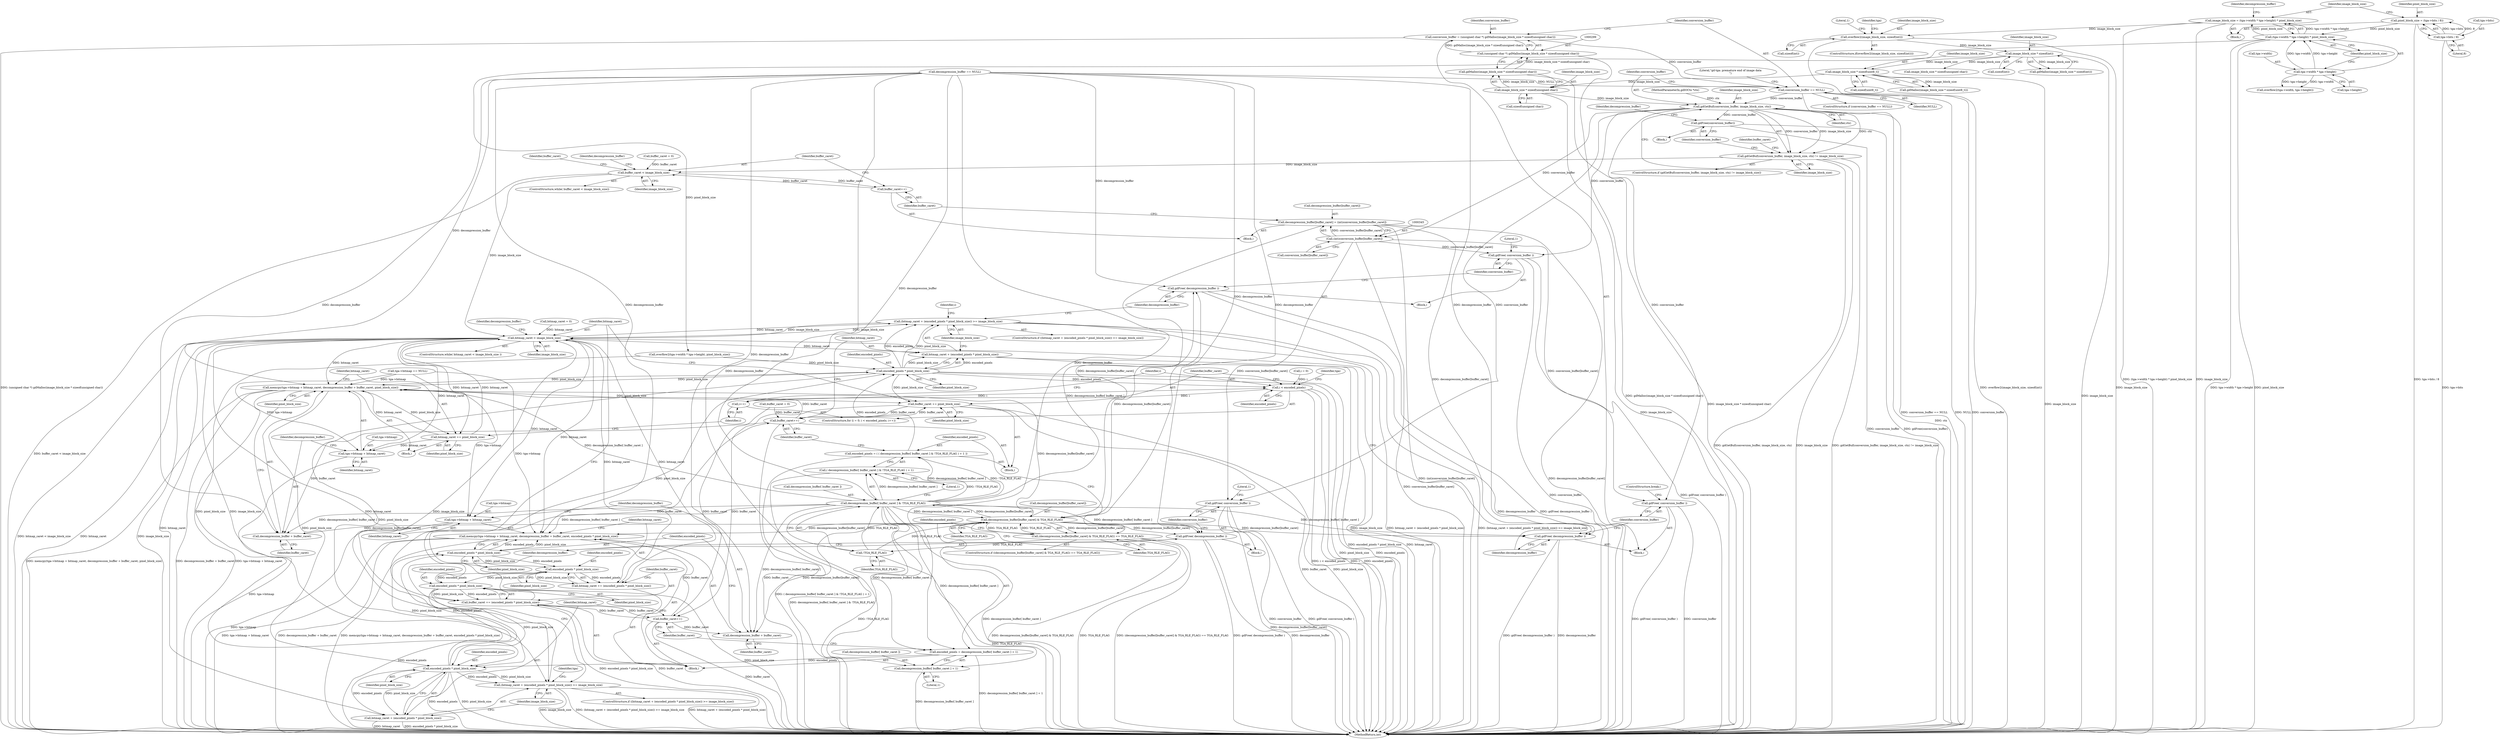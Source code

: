 digraph "0_libgd_01c61f8ab110a77ae64b5ca67c244c728c506f03@integer" {
"1000296" [label="(Call,conversion_buffer = (unsigned char *) gdMalloc(image_block_size * sizeof(unsigned char)))"];
"1000298" [label="(Call,(unsigned char *) gdMalloc(image_block_size * sizeof(unsigned char)))"];
"1000300" [label="(Call,gdMalloc(image_block_size * sizeof(unsigned char)))"];
"1000301" [label="(Call,image_block_size * sizeof(unsigned char))"];
"1000284" [label="(Call,image_block_size * sizeof(uint8_t))"];
"1000206" [label="(Call,image_block_size * sizeof(int))"];
"1000176" [label="(Call,overflow2(image_block_size, sizeof(int)))"];
"1000117" [label="(Call,image_block_size = (tga->width * tga->height) * pixel_block_size)"];
"1000119" [label="(Call,(tga->width * tga->height) * pixel_block_size)"];
"1000120" [label="(Call,tga->width * tga->height)"];
"1000109" [label="(Call,pixel_block_size = (tga->bits / 8))"];
"1000111" [label="(Call,tga->bits / 8)"];
"1000306" [label="(Call,conversion_buffer == NULL)"];
"1000319" [label="(Call,gdGetBuf(conversion_buffer, image_block_size, ctx))"];
"1000318" [label="(Call,gdGetBuf(conversion_buffer, image_block_size, ctx) != image_block_size)"];
"1000336" [label="(Call,buffer_caret < image_block_size)"];
"1000349" [label="(Call,buffer_caret++)"];
"1000355" [label="(Call,bitmap_caret < image_block_size)"];
"1000381" [label="(Call,(bitmap_caret + (encoded_pixels * pixel_block_size)) >= image_block_size)"];
"1000382" [label="(Call,bitmap_caret + (encoded_pixels * pixel_block_size))"];
"1000406" [label="(Call,memcpy(tga->bitmap + bitmap_caret, decompression_buffer + buffer_caret, pixel_block_size))"];
"1000384" [label="(Call,encoded_pixels * pixel_block_size)"];
"1000400" [label="(Call,i < encoded_pixels)"];
"1000403" [label="(Call,i++)"];
"1000419" [label="(Call,buffer_caret += pixel_block_size)"];
"1000378" [label="(Call,buffer_caret++)"];
"1000412" [label="(Call,decompression_buffer + buffer_caret)"];
"1000431" [label="(Call,buffer_caret++)"];
"1000449" [label="(Call,memcpy(tga->bitmap + bitmap_caret, decompression_buffer + buffer_caret, encoded_pixels * pixel_block_size))"];
"1000455" [label="(Call,decompression_buffer + buffer_caret)"];
"1000466" [label="(Call,buffer_caret += (encoded_pixels * pixel_block_size))"];
"1000437" [label="(Call,encoded_pixels * pixel_block_size)"];
"1000434" [label="(Call,(bitmap_caret + (encoded_pixels * pixel_block_size)) >= image_block_size)"];
"1000435" [label="(Call,bitmap_caret + (encoded_pixels * pixel_block_size))"];
"1000458" [label="(Call,encoded_pixels * pixel_block_size)"];
"1000463" [label="(Call,encoded_pixels * pixel_block_size)"];
"1000461" [label="(Call,bitmap_caret += (encoded_pixels * pixel_block_size))"];
"1000468" [label="(Call,encoded_pixels * pixel_block_size)"];
"1000416" [label="(Call,bitmap_caret += pixel_block_size)"];
"1000407" [label="(Call,tga->bitmap + bitmap_caret)"];
"1000450" [label="(Call,tga->bitmap + bitmap_caret)"];
"1000325" [label="(Call,gdFree(conversion_buffer))"];
"1000344" [label="(Call,(int)conversion_buffer[buffer_caret])"];
"1000340" [label="(Call,decompression_buffer[buffer_caret] = (int)conversion_buffer[buffer_caret])"];
"1000361" [label="(Call,decompression_buffer[buffer_caret] & TGA_RLE_FLAG)"];
"1000360" [label="(Call,(decompression_buffer[buffer_caret] & TGA_RLE_FLAG) == TGA_RLE_FLAG)"];
"1000375" [label="(Call,!TGA_RLE_FLAG)"];
"1000371" [label="(Call,decompression_buffer[ buffer_caret ] & !TGA_RLE_FLAG)"];
"1000368" [label="(Call,encoded_pixels = ( ( decompression_buffer[ buffer_caret ] & !TGA_RLE_FLAG ) + 1 ))"];
"1000370" [label="(Call,( decompression_buffer[ buffer_caret ] & !TGA_RLE_FLAG ) + 1)"];
"1000389" [label="(Call,gdFree( decompression_buffer ))"];
"1000424" [label="(Call,encoded_pixels = decompression_buffer[ buffer_caret ] + 1)"];
"1000426" [label="(Call,decompression_buffer[ buffer_caret ] + 1)"];
"1000442" [label="(Call,gdFree( decompression_buffer ))"];
"1000471" [label="(Call,gdFree( decompression_buffer ))"];
"1000391" [label="(Call,gdFree( conversion_buffer ))"];
"1000444" [label="(Call,gdFree( conversion_buffer ))"];
"1000473" [label="(Call,gdFree( conversion_buffer ))"];
"1000326" [label="(Identifier,conversion_buffer)"];
"1000385" [label="(Identifier,encoded_pixels)"];
"1000467" [label="(Identifier,buffer_caret)"];
"1000445" [label="(Identifier,conversion_buffer)"];
"1000349" [label="(Call,buffer_caret++)"];
"1000464" [label="(Identifier,encoded_pixels)"];
"1000462" [label="(Identifier,bitmap_caret)"];
"1000311" [label="(Literal,\"gd-tga: premature end of image data\n\")"];
"1000362" [label="(Call,decompression_buffer[buffer_caret])"];
"1000386" [label="(Identifier,pixel_block_size)"];
"1000381" [label="(Call,(bitmap_caret + (encoded_pixels * pixel_block_size)) >= image_block_size)"];
"1000301" [label="(Call,image_block_size * sizeof(unsigned char))"];
"1000380" [label="(ControlStructure,if ((bitmap_caret + (encoded_pixels * pixel_block_size)) >= image_block_size))"];
"1000117" [label="(Call,image_block_size = (tga->width * tga->height) * pixel_block_size)"];
"1000141" [label="(Call,bitmap_caret = 0)"];
"1000468" [label="(Call,encoded_pixels * pixel_block_size)"];
"1000118" [label="(Identifier,image_block_size)"];
"1000390" [label="(Identifier,decompression_buffer)"];
"1000346" [label="(Call,conversion_buffer[buffer_caret])"];
"1000404" [label="(Identifier,i)"];
"1000211" [label="(Call,tga->bitmap == NULL)"];
"1000124" [label="(Call,tga->height)"];
"1000460" [label="(Identifier,pixel_block_size)"];
"1000178" [label="(Call,sizeof(int))"];
"1000402" [label="(Identifier,encoded_pixels)"];
"1000441" [label="(Block,)"];
"1000461" [label="(Call,bitmap_caret += (encoded_pixels * pixel_block_size))"];
"1000344" [label="(Call,(int)conversion_buffer[buffer_caret])"];
"1000162" [label="(Call,overflow2(tga->width * tga->height, pixel_block_size))"];
"1000470" [label="(Identifier,pixel_block_size)"];
"1000454" [label="(Identifier,bitmap_caret)"];
"1000426" [label="(Call,decompression_buffer[ buffer_caret ] + 1)"];
"1000115" [label="(Literal,8)"];
"1000306" [label="(Call,conversion_buffer == NULL)"];
"1000176" [label="(Call,overflow2(image_block_size, sizeof(int)))"];
"1000463" [label="(Call,encoded_pixels * pixel_block_size)"];
"1000356" [label="(Identifier,bitmap_caret)"];
"1000431" [label="(Call,buffer_caret++)"];
"1000395" [label="(Literal,1)"];
"1000328" [label="(Identifier,decompression_buffer)"];
"1000379" [label="(Identifier,buffer_caret)"];
"1000352" [label="(Identifier,buffer_caret)"];
"1000456" [label="(Identifier,decompression_buffer)"];
"1000325" [label="(Call,gdFree(conversion_buffer))"];
"1000321" [label="(Identifier,image_block_size)"];
"1000319" [label="(Call,gdGetBuf(conversion_buffer, image_block_size, ctx))"];
"1000401" [label="(Identifier,i)"];
"1000473" [label="(Call,gdFree( conversion_buffer ))"];
"1000335" [label="(ControlStructure,while( buffer_caret < image_block_size))"];
"1000177" [label="(Identifier,image_block_size)"];
"1000367" [label="(Block,)"];
"1000297" [label="(Identifier,conversion_buffer)"];
"1000398" [label="(Identifier,i)"];
"1000371" [label="(Call,decompression_buffer[ buffer_caret ] & !TGA_RLE_FLAG)"];
"1000206" [label="(Call,image_block_size * sizeof(int))"];
"1000205" [label="(Call,gdMalloc(image_block_size * sizeof(int)))"];
"1000458" [label="(Call,encoded_pixels * pixel_block_size)"];
"1000109" [label="(Call,pixel_block_size = (tga->bits / 8))"];
"1000414" [label="(Identifier,buffer_caret)"];
"1000323" [label="(Identifier,image_block_size)"];
"1000443" [label="(Identifier,decompression_buffer)"];
"1000340" [label="(Call,decompression_buffer[buffer_caret] = (int)conversion_buffer[buffer_caret])"];
"1000120" [label="(Call,tga->width * tga->height)"];
"1000432" [label="(Identifier,buffer_caret)"];
"1000406" [label="(Call,memcpy(tga->bitmap + bitmap_caret, decompression_buffer + buffer_caret, pixel_block_size))"];
"1000119" [label="(Call,(tga->width * tga->height) * pixel_block_size)"];
"1000457" [label="(Identifier,buffer_caret)"];
"1000308" [label="(Identifier,NULL)"];
"1000452" [label="(Identifier,tga)"];
"1000375" [label="(Call,!TGA_RLE_FLAG)"];
"1000341" [label="(Call,decompression_buffer[buffer_caret])"];
"1000433" [label="(ControlStructure,if ((bitmap_caret + (encoded_pixels * pixel_block_size)) >= image_block_size))"];
"1000423" [label="(Block,)"];
"1000451" [label="(Call,tga->bitmap)"];
"1000407" [label="(Call,tga->bitmap + bitmap_caret)"];
"1000400" [label="(Call,i < encoded_pixels)"];
"1000383" [label="(Identifier,bitmap_caret)"];
"1000365" [label="(Identifier,TGA_RLE_FLAG)"];
"1000438" [label="(Identifier,encoded_pixels)"];
"1000361" [label="(Call,decompression_buffer[buffer_caret] & TGA_RLE_FLAG)"];
"1000405" [label="(Block,)"];
"1000378" [label="(Call,buffer_caret++)"];
"1000351" [label="(Call,buffer_caret = 0)"];
"1000425" [label="(Identifier,encoded_pixels)"];
"1000318" [label="(Call,gdGetBuf(conversion_buffer, image_block_size, ctx) != image_block_size)"];
"1000296" [label="(Call,conversion_buffer = (unsigned char *) gdMalloc(image_block_size * sizeof(unsigned char)))"];
"1000285" [label="(Identifier,image_block_size)"];
"1000444" [label="(Call,gdFree( conversion_buffer ))"];
"1000436" [label="(Identifier,bitmap_caret)"];
"1000387" [label="(Identifier,image_block_size)"];
"1000175" [label="(ControlStructure,if(overflow2(image_block_size, sizeof(int))))"];
"1000370" [label="(Call,( decompression_buffer[ buffer_caret ] & !TGA_RLE_FLAG ) + 1)"];
"1000437" [label="(Call,encoded_pixels * pixel_block_size)"];
"1000427" [label="(Call,decompression_buffer[ buffer_caret ])"];
"1000475" [label="(ControlStructure,break;)"];
"1000130" [label="(Identifier,decompression_buffer)"];
"1000360" [label="(Call,(decompression_buffer[buffer_caret] & TGA_RLE_FLAG) == TGA_RLE_FLAG)"];
"1000372" [label="(Call,decompression_buffer[ buffer_caret ])"];
"1000448" [label="(Literal,1)"];
"1000303" [label="(Call,sizeof(unsigned char))"];
"1000111" [label="(Call,tga->bits / 8)"];
"1000110" [label="(Identifier,pixel_block_size)"];
"1000305" [label="(ControlStructure,if (conversion_buffer == NULL))"];
"1000359" [label="(ControlStructure,if ((decompression_buffer[buffer_caret] & TGA_RLE_FLAG) == TGA_RLE_FLAG))"];
"1000474" [label="(Identifier,conversion_buffer)"];
"1000337" [label="(Identifier,buffer_caret)"];
"1000465" [label="(Identifier,pixel_block_size)"];
"1000449" [label="(Call,memcpy(tga->bitmap + bitmap_caret, decompression_buffer + buffer_caret, encoded_pixels * pixel_block_size))"];
"1000289" [label="(Call,decompression_buffer == NULL)"];
"1000354" [label="(ControlStructure,while( bitmap_caret < image_block_size ))"];
"1000230" [label="(Call,image_block_size * sizeof(unsigned char))"];
"1000183" [label="(Literal,1)"];
"1000320" [label="(Identifier,conversion_buffer)"];
"1000300" [label="(Call,gdMalloc(image_block_size * sizeof(unsigned char)))"];
"1000409" [label="(Identifier,tga)"];
"1000376" [label="(Identifier,TGA_RLE_FLAG)"];
"1000107" [label="(Block,)"];
"1000127" [label="(Identifier,pixel_block_size)"];
"1000421" [label="(Identifier,pixel_block_size)"];
"1000338" [label="(Identifier,image_block_size)"];
"1000283" [label="(Call,gdMalloc(image_block_size * sizeof(uint8_t)))"];
"1000368" [label="(Call,encoded_pixels = ( ( decompression_buffer[ buffer_caret ] & !TGA_RLE_FLAG ) + 1 ))"];
"1000408" [label="(Call,tga->bitmap)"];
"1000420" [label="(Identifier,buffer_caret)"];
"1000417" [label="(Identifier,bitmap_caret)"];
"1000317" [label="(ControlStructure,if (gdGetBuf(conversion_buffer, image_block_size, ctx) != image_block_size))"];
"1000150" [label="(Call,overflow2(tga->width, tga->height))"];
"1000105" [label="(MethodParameterIn,gdIOCtx *ctx)"];
"1000336" [label="(Call,buffer_caret < image_block_size)"];
"1000208" [label="(Call,sizeof(int))"];
"1000403" [label="(Call,i++)"];
"1000389" [label="(Call,gdFree( decompression_buffer ))"];
"1000121" [label="(Call,tga->width)"];
"1000384" [label="(Call,encoded_pixels * pixel_block_size)"];
"1000342" [label="(Identifier,decompression_buffer)"];
"1000324" [label="(Block,)"];
"1000392" [label="(Identifier,conversion_buffer)"];
"1000369" [label="(Identifier,encoded_pixels)"];
"1000439" [label="(Identifier,pixel_block_size)"];
"1000388" [label="(Block,)"];
"1000188" [label="(Identifier,tga)"];
"1000307" [label="(Identifier,conversion_buffer)"];
"1000382" [label="(Call,bitmap_caret + (encoded_pixels * pixel_block_size))"];
"1000413" [label="(Identifier,decompression_buffer)"];
"1000355" [label="(Call,bitmap_caret < image_block_size)"];
"1000411" [label="(Identifier,bitmap_caret)"];
"1000424" [label="(Call,encoded_pixels = decompression_buffer[ buffer_caret ] + 1)"];
"1000223" [label="(Block,)"];
"1000478" [label="(MethodReturn,int)"];
"1000416" [label="(Call,bitmap_caret += pixel_block_size)"];
"1000332" [label="(Call,buffer_caret = 0)"];
"1000284" [label="(Call,image_block_size * sizeof(uint8_t))"];
"1000286" [label="(Call,sizeof(uint8_t))"];
"1000466" [label="(Call,buffer_caret += (encoded_pixels * pixel_block_size))"];
"1000471" [label="(Call,gdFree( decompression_buffer ))"];
"1000418" [label="(Identifier,pixel_block_size)"];
"1000298" [label="(Call,(unsigned char *) gdMalloc(image_block_size * sizeof(unsigned char)))"];
"1000391" [label="(Call,gdFree( conversion_buffer ))"];
"1000419" [label="(Call,buffer_caret += pixel_block_size)"];
"1000396" [label="(ControlStructure,for (i = 0; i < encoded_pixels; i++))"];
"1000207" [label="(Identifier,image_block_size)"];
"1000472" [label="(Identifier,decompression_buffer)"];
"1000112" [label="(Call,tga->bits)"];
"1000377" [label="(Literal,1)"];
"1000322" [label="(Identifier,ctx)"];
"1000397" [label="(Call,i = 0)"];
"1000350" [label="(Identifier,buffer_caret)"];
"1000434" [label="(Call,(bitmap_caret + (encoded_pixels * pixel_block_size)) >= image_block_size)"];
"1000450" [label="(Call,tga->bitmap + bitmap_caret)"];
"1000430" [label="(Literal,1)"];
"1000412" [label="(Call,decompression_buffer + buffer_caret)"];
"1000440" [label="(Identifier,image_block_size)"];
"1000357" [label="(Identifier,image_block_size)"];
"1000333" [label="(Identifier,buffer_caret)"];
"1000455" [label="(Call,decompression_buffer + buffer_caret)"];
"1000469" [label="(Identifier,encoded_pixels)"];
"1000339" [label="(Block,)"];
"1000415" [label="(Identifier,pixel_block_size)"];
"1000459" [label="(Identifier,encoded_pixels)"];
"1000442" [label="(Call,gdFree( decompression_buffer ))"];
"1000363" [label="(Identifier,decompression_buffer)"];
"1000435" [label="(Call,bitmap_caret + (encoded_pixels * pixel_block_size))"];
"1000302" [label="(Identifier,image_block_size)"];
"1000366" [label="(Identifier,TGA_RLE_FLAG)"];
"1000296" -> "1000223"  [label="AST: "];
"1000296" -> "1000298"  [label="CFG: "];
"1000297" -> "1000296"  [label="AST: "];
"1000298" -> "1000296"  [label="AST: "];
"1000307" -> "1000296"  [label="CFG: "];
"1000296" -> "1000478"  [label="DDG: (unsigned char *) gdMalloc(image_block_size * sizeof(unsigned char))"];
"1000298" -> "1000296"  [label="DDG: gdMalloc(image_block_size * sizeof(unsigned char))"];
"1000296" -> "1000306"  [label="DDG: conversion_buffer"];
"1000298" -> "1000300"  [label="CFG: "];
"1000299" -> "1000298"  [label="AST: "];
"1000300" -> "1000298"  [label="AST: "];
"1000298" -> "1000478"  [label="DDG: gdMalloc(image_block_size * sizeof(unsigned char))"];
"1000300" -> "1000298"  [label="DDG: image_block_size * sizeof(unsigned char)"];
"1000300" -> "1000301"  [label="CFG: "];
"1000301" -> "1000300"  [label="AST: "];
"1000300" -> "1000478"  [label="DDG: image_block_size * sizeof(unsigned char)"];
"1000301" -> "1000300"  [label="DDG: image_block_size"];
"1000301" -> "1000303"  [label="CFG: "];
"1000302" -> "1000301"  [label="AST: "];
"1000303" -> "1000301"  [label="AST: "];
"1000301" -> "1000478"  [label="DDG: image_block_size"];
"1000284" -> "1000301"  [label="DDG: image_block_size"];
"1000301" -> "1000319"  [label="DDG: image_block_size"];
"1000284" -> "1000283"  [label="AST: "];
"1000284" -> "1000286"  [label="CFG: "];
"1000285" -> "1000284"  [label="AST: "];
"1000286" -> "1000284"  [label="AST: "];
"1000283" -> "1000284"  [label="CFG: "];
"1000284" -> "1000478"  [label="DDG: image_block_size"];
"1000284" -> "1000283"  [label="DDG: image_block_size"];
"1000206" -> "1000284"  [label="DDG: image_block_size"];
"1000206" -> "1000205"  [label="AST: "];
"1000206" -> "1000208"  [label="CFG: "];
"1000207" -> "1000206"  [label="AST: "];
"1000208" -> "1000206"  [label="AST: "];
"1000205" -> "1000206"  [label="CFG: "];
"1000206" -> "1000478"  [label="DDG: image_block_size"];
"1000206" -> "1000205"  [label="DDG: image_block_size"];
"1000176" -> "1000206"  [label="DDG: image_block_size"];
"1000206" -> "1000230"  [label="DDG: image_block_size"];
"1000176" -> "1000175"  [label="AST: "];
"1000176" -> "1000178"  [label="CFG: "];
"1000177" -> "1000176"  [label="AST: "];
"1000178" -> "1000176"  [label="AST: "];
"1000183" -> "1000176"  [label="CFG: "];
"1000188" -> "1000176"  [label="CFG: "];
"1000176" -> "1000478"  [label="DDG: overflow2(image_block_size, sizeof(int))"];
"1000176" -> "1000478"  [label="DDG: image_block_size"];
"1000117" -> "1000176"  [label="DDG: image_block_size"];
"1000117" -> "1000107"  [label="AST: "];
"1000117" -> "1000119"  [label="CFG: "];
"1000118" -> "1000117"  [label="AST: "];
"1000119" -> "1000117"  [label="AST: "];
"1000130" -> "1000117"  [label="CFG: "];
"1000117" -> "1000478"  [label="DDG: image_block_size"];
"1000117" -> "1000478"  [label="DDG: (tga->width * tga->height) * pixel_block_size"];
"1000119" -> "1000117"  [label="DDG: tga->width * tga->height"];
"1000119" -> "1000117"  [label="DDG: pixel_block_size"];
"1000119" -> "1000127"  [label="CFG: "];
"1000120" -> "1000119"  [label="AST: "];
"1000127" -> "1000119"  [label="AST: "];
"1000119" -> "1000478"  [label="DDG: pixel_block_size"];
"1000119" -> "1000478"  [label="DDG: tga->width * tga->height"];
"1000120" -> "1000119"  [label="DDG: tga->width"];
"1000120" -> "1000119"  [label="DDG: tga->height"];
"1000109" -> "1000119"  [label="DDG: pixel_block_size"];
"1000119" -> "1000162"  [label="DDG: pixel_block_size"];
"1000120" -> "1000124"  [label="CFG: "];
"1000121" -> "1000120"  [label="AST: "];
"1000124" -> "1000120"  [label="AST: "];
"1000127" -> "1000120"  [label="CFG: "];
"1000120" -> "1000150"  [label="DDG: tga->width"];
"1000120" -> "1000150"  [label="DDG: tga->height"];
"1000109" -> "1000107"  [label="AST: "];
"1000109" -> "1000111"  [label="CFG: "];
"1000110" -> "1000109"  [label="AST: "];
"1000111" -> "1000109"  [label="AST: "];
"1000118" -> "1000109"  [label="CFG: "];
"1000109" -> "1000478"  [label="DDG: tga->bits / 8"];
"1000111" -> "1000109"  [label="DDG: tga->bits"];
"1000111" -> "1000109"  [label="DDG: 8"];
"1000111" -> "1000115"  [label="CFG: "];
"1000112" -> "1000111"  [label="AST: "];
"1000115" -> "1000111"  [label="AST: "];
"1000111" -> "1000478"  [label="DDG: tga->bits"];
"1000306" -> "1000305"  [label="AST: "];
"1000306" -> "1000308"  [label="CFG: "];
"1000307" -> "1000306"  [label="AST: "];
"1000308" -> "1000306"  [label="AST: "];
"1000311" -> "1000306"  [label="CFG: "];
"1000320" -> "1000306"  [label="CFG: "];
"1000306" -> "1000478"  [label="DDG: conversion_buffer"];
"1000306" -> "1000478"  [label="DDG: conversion_buffer == NULL"];
"1000306" -> "1000478"  [label="DDG: NULL"];
"1000289" -> "1000306"  [label="DDG: NULL"];
"1000306" -> "1000319"  [label="DDG: conversion_buffer"];
"1000319" -> "1000318"  [label="AST: "];
"1000319" -> "1000322"  [label="CFG: "];
"1000320" -> "1000319"  [label="AST: "];
"1000321" -> "1000319"  [label="AST: "];
"1000322" -> "1000319"  [label="AST: "];
"1000323" -> "1000319"  [label="CFG: "];
"1000319" -> "1000478"  [label="DDG: ctx"];
"1000319" -> "1000318"  [label="DDG: conversion_buffer"];
"1000319" -> "1000318"  [label="DDG: image_block_size"];
"1000319" -> "1000318"  [label="DDG: ctx"];
"1000105" -> "1000319"  [label="DDG: ctx"];
"1000319" -> "1000325"  [label="DDG: conversion_buffer"];
"1000319" -> "1000344"  [label="DDG: conversion_buffer"];
"1000319" -> "1000391"  [label="DDG: conversion_buffer"];
"1000319" -> "1000444"  [label="DDG: conversion_buffer"];
"1000319" -> "1000473"  [label="DDG: conversion_buffer"];
"1000318" -> "1000317"  [label="AST: "];
"1000318" -> "1000323"  [label="CFG: "];
"1000323" -> "1000318"  [label="AST: "];
"1000326" -> "1000318"  [label="CFG: "];
"1000333" -> "1000318"  [label="CFG: "];
"1000318" -> "1000478"  [label="DDG: gdGetBuf(conversion_buffer, image_block_size, ctx) != image_block_size"];
"1000318" -> "1000478"  [label="DDG: gdGetBuf(conversion_buffer, image_block_size, ctx)"];
"1000318" -> "1000478"  [label="DDG: image_block_size"];
"1000318" -> "1000336"  [label="DDG: image_block_size"];
"1000336" -> "1000335"  [label="AST: "];
"1000336" -> "1000338"  [label="CFG: "];
"1000337" -> "1000336"  [label="AST: "];
"1000338" -> "1000336"  [label="AST: "];
"1000342" -> "1000336"  [label="CFG: "];
"1000352" -> "1000336"  [label="CFG: "];
"1000336" -> "1000478"  [label="DDG: buffer_caret < image_block_size"];
"1000332" -> "1000336"  [label="DDG: buffer_caret"];
"1000349" -> "1000336"  [label="DDG: buffer_caret"];
"1000336" -> "1000349"  [label="DDG: buffer_caret"];
"1000336" -> "1000355"  [label="DDG: image_block_size"];
"1000349" -> "1000339"  [label="AST: "];
"1000349" -> "1000350"  [label="CFG: "];
"1000350" -> "1000349"  [label="AST: "];
"1000337" -> "1000349"  [label="CFG: "];
"1000355" -> "1000354"  [label="AST: "];
"1000355" -> "1000357"  [label="CFG: "];
"1000356" -> "1000355"  [label="AST: "];
"1000357" -> "1000355"  [label="AST: "];
"1000363" -> "1000355"  [label="CFG: "];
"1000472" -> "1000355"  [label="CFG: "];
"1000355" -> "1000478"  [label="DDG: bitmap_caret"];
"1000355" -> "1000478"  [label="DDG: image_block_size"];
"1000355" -> "1000478"  [label="DDG: bitmap_caret < image_block_size"];
"1000141" -> "1000355"  [label="DDG: bitmap_caret"];
"1000416" -> "1000355"  [label="DDG: bitmap_caret"];
"1000461" -> "1000355"  [label="DDG: bitmap_caret"];
"1000434" -> "1000355"  [label="DDG: image_block_size"];
"1000381" -> "1000355"  [label="DDG: image_block_size"];
"1000355" -> "1000381"  [label="DDG: bitmap_caret"];
"1000355" -> "1000381"  [label="DDG: image_block_size"];
"1000355" -> "1000382"  [label="DDG: bitmap_caret"];
"1000355" -> "1000406"  [label="DDG: bitmap_caret"];
"1000355" -> "1000407"  [label="DDG: bitmap_caret"];
"1000355" -> "1000416"  [label="DDG: bitmap_caret"];
"1000355" -> "1000434"  [label="DDG: bitmap_caret"];
"1000355" -> "1000434"  [label="DDG: image_block_size"];
"1000355" -> "1000435"  [label="DDG: bitmap_caret"];
"1000355" -> "1000449"  [label="DDG: bitmap_caret"];
"1000355" -> "1000450"  [label="DDG: bitmap_caret"];
"1000355" -> "1000461"  [label="DDG: bitmap_caret"];
"1000381" -> "1000380"  [label="AST: "];
"1000381" -> "1000387"  [label="CFG: "];
"1000382" -> "1000381"  [label="AST: "];
"1000387" -> "1000381"  [label="AST: "];
"1000390" -> "1000381"  [label="CFG: "];
"1000398" -> "1000381"  [label="CFG: "];
"1000381" -> "1000478"  [label="DDG: image_block_size"];
"1000381" -> "1000478"  [label="DDG: bitmap_caret + (encoded_pixels * pixel_block_size)"];
"1000381" -> "1000478"  [label="DDG: (bitmap_caret + (encoded_pixels * pixel_block_size)) >= image_block_size"];
"1000384" -> "1000381"  [label="DDG: encoded_pixels"];
"1000384" -> "1000381"  [label="DDG: pixel_block_size"];
"1000382" -> "1000384"  [label="CFG: "];
"1000383" -> "1000382"  [label="AST: "];
"1000384" -> "1000382"  [label="AST: "];
"1000387" -> "1000382"  [label="CFG: "];
"1000382" -> "1000478"  [label="DDG: bitmap_caret"];
"1000382" -> "1000478"  [label="DDG: encoded_pixels * pixel_block_size"];
"1000384" -> "1000382"  [label="DDG: encoded_pixels"];
"1000384" -> "1000382"  [label="DDG: pixel_block_size"];
"1000406" -> "1000405"  [label="AST: "];
"1000406" -> "1000415"  [label="CFG: "];
"1000407" -> "1000406"  [label="AST: "];
"1000412" -> "1000406"  [label="AST: "];
"1000415" -> "1000406"  [label="AST: "];
"1000417" -> "1000406"  [label="CFG: "];
"1000406" -> "1000478"  [label="DDG: decompression_buffer + buffer_caret"];
"1000406" -> "1000478"  [label="DDG: tga->bitmap + bitmap_caret"];
"1000406" -> "1000478"  [label="DDG: memcpy(tga->bitmap + bitmap_caret, decompression_buffer + buffer_caret, pixel_block_size)"];
"1000406" -> "1000384"  [label="DDG: pixel_block_size"];
"1000211" -> "1000406"  [label="DDG: tga->bitmap"];
"1000416" -> "1000406"  [label="DDG: bitmap_caret"];
"1000289" -> "1000406"  [label="DDG: decompression_buffer"];
"1000361" -> "1000406"  [label="DDG: decompression_buffer[buffer_caret]"];
"1000371" -> "1000406"  [label="DDG: decompression_buffer[ buffer_caret ]"];
"1000378" -> "1000406"  [label="DDG: buffer_caret"];
"1000384" -> "1000406"  [label="DDG: pixel_block_size"];
"1000406" -> "1000416"  [label="DDG: pixel_block_size"];
"1000406" -> "1000419"  [label="DDG: pixel_block_size"];
"1000406" -> "1000437"  [label="DDG: pixel_block_size"];
"1000384" -> "1000386"  [label="CFG: "];
"1000385" -> "1000384"  [label="AST: "];
"1000386" -> "1000384"  [label="AST: "];
"1000384" -> "1000478"  [label="DDG: pixel_block_size"];
"1000384" -> "1000478"  [label="DDG: encoded_pixels"];
"1000368" -> "1000384"  [label="DDG: encoded_pixels"];
"1000162" -> "1000384"  [label="DDG: pixel_block_size"];
"1000468" -> "1000384"  [label="DDG: pixel_block_size"];
"1000384" -> "1000400"  [label="DDG: encoded_pixels"];
"1000384" -> "1000419"  [label="DDG: pixel_block_size"];
"1000384" -> "1000437"  [label="DDG: pixel_block_size"];
"1000400" -> "1000396"  [label="AST: "];
"1000400" -> "1000402"  [label="CFG: "];
"1000401" -> "1000400"  [label="AST: "];
"1000402" -> "1000400"  [label="AST: "];
"1000409" -> "1000400"  [label="CFG: "];
"1000420" -> "1000400"  [label="CFG: "];
"1000400" -> "1000478"  [label="DDG: i"];
"1000400" -> "1000478"  [label="DDG: encoded_pixels"];
"1000400" -> "1000478"  [label="DDG: i < encoded_pixels"];
"1000397" -> "1000400"  [label="DDG: i"];
"1000403" -> "1000400"  [label="DDG: i"];
"1000400" -> "1000403"  [label="DDG: i"];
"1000403" -> "1000396"  [label="AST: "];
"1000403" -> "1000404"  [label="CFG: "];
"1000404" -> "1000403"  [label="AST: "];
"1000401" -> "1000403"  [label="CFG: "];
"1000419" -> "1000367"  [label="AST: "];
"1000419" -> "1000421"  [label="CFG: "];
"1000420" -> "1000419"  [label="AST: "];
"1000421" -> "1000419"  [label="AST: "];
"1000356" -> "1000419"  [label="CFG: "];
"1000419" -> "1000478"  [label="DDG: buffer_caret"];
"1000419" -> "1000478"  [label="DDG: pixel_block_size"];
"1000419" -> "1000378"  [label="DDG: buffer_caret"];
"1000378" -> "1000419"  [label="DDG: buffer_caret"];
"1000419" -> "1000431"  [label="DDG: buffer_caret"];
"1000378" -> "1000367"  [label="AST: "];
"1000378" -> "1000379"  [label="CFG: "];
"1000379" -> "1000378"  [label="AST: "];
"1000383" -> "1000378"  [label="CFG: "];
"1000378" -> "1000478"  [label="DDG: buffer_caret"];
"1000466" -> "1000378"  [label="DDG: buffer_caret"];
"1000351" -> "1000378"  [label="DDG: buffer_caret"];
"1000378" -> "1000412"  [label="DDG: buffer_caret"];
"1000412" -> "1000414"  [label="CFG: "];
"1000413" -> "1000412"  [label="AST: "];
"1000414" -> "1000412"  [label="AST: "];
"1000415" -> "1000412"  [label="CFG: "];
"1000289" -> "1000412"  [label="DDG: decompression_buffer"];
"1000361" -> "1000412"  [label="DDG: decompression_buffer[buffer_caret]"];
"1000371" -> "1000412"  [label="DDG: decompression_buffer[ buffer_caret ]"];
"1000431" -> "1000423"  [label="AST: "];
"1000431" -> "1000432"  [label="CFG: "];
"1000432" -> "1000431"  [label="AST: "];
"1000436" -> "1000431"  [label="CFG: "];
"1000431" -> "1000478"  [label="DDG: buffer_caret"];
"1000466" -> "1000431"  [label="DDG: buffer_caret"];
"1000351" -> "1000431"  [label="DDG: buffer_caret"];
"1000431" -> "1000449"  [label="DDG: buffer_caret"];
"1000431" -> "1000455"  [label="DDG: buffer_caret"];
"1000431" -> "1000466"  [label="DDG: buffer_caret"];
"1000449" -> "1000423"  [label="AST: "];
"1000449" -> "1000458"  [label="CFG: "];
"1000450" -> "1000449"  [label="AST: "];
"1000455" -> "1000449"  [label="AST: "];
"1000458" -> "1000449"  [label="AST: "];
"1000462" -> "1000449"  [label="CFG: "];
"1000449" -> "1000478"  [label="DDG: decompression_buffer + buffer_caret"];
"1000449" -> "1000478"  [label="DDG: tga->bitmap + bitmap_caret"];
"1000449" -> "1000478"  [label="DDG: memcpy(tga->bitmap + bitmap_caret, decompression_buffer + buffer_caret, encoded_pixels * pixel_block_size)"];
"1000211" -> "1000449"  [label="DDG: tga->bitmap"];
"1000289" -> "1000449"  [label="DDG: decompression_buffer"];
"1000361" -> "1000449"  [label="DDG: decompression_buffer[buffer_caret]"];
"1000371" -> "1000449"  [label="DDG: decompression_buffer[ buffer_caret ]"];
"1000458" -> "1000449"  [label="DDG: encoded_pixels"];
"1000458" -> "1000449"  [label="DDG: pixel_block_size"];
"1000455" -> "1000457"  [label="CFG: "];
"1000456" -> "1000455"  [label="AST: "];
"1000457" -> "1000455"  [label="AST: "];
"1000459" -> "1000455"  [label="CFG: "];
"1000289" -> "1000455"  [label="DDG: decompression_buffer"];
"1000361" -> "1000455"  [label="DDG: decompression_buffer[buffer_caret]"];
"1000371" -> "1000455"  [label="DDG: decompression_buffer[ buffer_caret ]"];
"1000466" -> "1000423"  [label="AST: "];
"1000466" -> "1000468"  [label="CFG: "];
"1000467" -> "1000466"  [label="AST: "];
"1000468" -> "1000466"  [label="AST: "];
"1000356" -> "1000466"  [label="CFG: "];
"1000466" -> "1000478"  [label="DDG: encoded_pixels * pixel_block_size"];
"1000466" -> "1000478"  [label="DDG: buffer_caret"];
"1000468" -> "1000466"  [label="DDG: encoded_pixels"];
"1000468" -> "1000466"  [label="DDG: pixel_block_size"];
"1000437" -> "1000435"  [label="AST: "];
"1000437" -> "1000439"  [label="CFG: "];
"1000438" -> "1000437"  [label="AST: "];
"1000439" -> "1000437"  [label="AST: "];
"1000435" -> "1000437"  [label="CFG: "];
"1000437" -> "1000478"  [label="DDG: encoded_pixels"];
"1000437" -> "1000478"  [label="DDG: pixel_block_size"];
"1000437" -> "1000434"  [label="DDG: encoded_pixels"];
"1000437" -> "1000434"  [label="DDG: pixel_block_size"];
"1000437" -> "1000435"  [label="DDG: encoded_pixels"];
"1000437" -> "1000435"  [label="DDG: pixel_block_size"];
"1000424" -> "1000437"  [label="DDG: encoded_pixels"];
"1000162" -> "1000437"  [label="DDG: pixel_block_size"];
"1000468" -> "1000437"  [label="DDG: pixel_block_size"];
"1000437" -> "1000458"  [label="DDG: encoded_pixels"];
"1000437" -> "1000458"  [label="DDG: pixel_block_size"];
"1000434" -> "1000433"  [label="AST: "];
"1000434" -> "1000440"  [label="CFG: "];
"1000435" -> "1000434"  [label="AST: "];
"1000440" -> "1000434"  [label="AST: "];
"1000443" -> "1000434"  [label="CFG: "];
"1000452" -> "1000434"  [label="CFG: "];
"1000434" -> "1000478"  [label="DDG: image_block_size"];
"1000434" -> "1000478"  [label="DDG: (bitmap_caret + (encoded_pixels * pixel_block_size)) >= image_block_size"];
"1000434" -> "1000478"  [label="DDG: bitmap_caret + (encoded_pixels * pixel_block_size)"];
"1000436" -> "1000435"  [label="AST: "];
"1000440" -> "1000435"  [label="CFG: "];
"1000435" -> "1000478"  [label="DDG: bitmap_caret"];
"1000435" -> "1000478"  [label="DDG: encoded_pixels * pixel_block_size"];
"1000458" -> "1000460"  [label="CFG: "];
"1000459" -> "1000458"  [label="AST: "];
"1000460" -> "1000458"  [label="AST: "];
"1000458" -> "1000463"  [label="DDG: encoded_pixels"];
"1000458" -> "1000463"  [label="DDG: pixel_block_size"];
"1000463" -> "1000461"  [label="AST: "];
"1000463" -> "1000465"  [label="CFG: "];
"1000464" -> "1000463"  [label="AST: "];
"1000465" -> "1000463"  [label="AST: "];
"1000461" -> "1000463"  [label="CFG: "];
"1000463" -> "1000461"  [label="DDG: encoded_pixels"];
"1000463" -> "1000461"  [label="DDG: pixel_block_size"];
"1000463" -> "1000468"  [label="DDG: encoded_pixels"];
"1000463" -> "1000468"  [label="DDG: pixel_block_size"];
"1000461" -> "1000423"  [label="AST: "];
"1000462" -> "1000461"  [label="AST: "];
"1000467" -> "1000461"  [label="CFG: "];
"1000468" -> "1000470"  [label="CFG: "];
"1000469" -> "1000468"  [label="AST: "];
"1000470" -> "1000468"  [label="AST: "];
"1000468" -> "1000478"  [label="DDG: encoded_pixels"];
"1000468" -> "1000478"  [label="DDG: pixel_block_size"];
"1000416" -> "1000405"  [label="AST: "];
"1000416" -> "1000418"  [label="CFG: "];
"1000417" -> "1000416"  [label="AST: "];
"1000418" -> "1000416"  [label="AST: "];
"1000404" -> "1000416"  [label="CFG: "];
"1000416" -> "1000407"  [label="DDG: bitmap_caret"];
"1000407" -> "1000411"  [label="CFG: "];
"1000408" -> "1000407"  [label="AST: "];
"1000411" -> "1000407"  [label="AST: "];
"1000413" -> "1000407"  [label="CFG: "];
"1000407" -> "1000478"  [label="DDG: tga->bitmap"];
"1000211" -> "1000407"  [label="DDG: tga->bitmap"];
"1000450" -> "1000454"  [label="CFG: "];
"1000451" -> "1000450"  [label="AST: "];
"1000454" -> "1000450"  [label="AST: "];
"1000456" -> "1000450"  [label="CFG: "];
"1000450" -> "1000478"  [label="DDG: tga->bitmap"];
"1000211" -> "1000450"  [label="DDG: tga->bitmap"];
"1000325" -> "1000324"  [label="AST: "];
"1000325" -> "1000326"  [label="CFG: "];
"1000326" -> "1000325"  [label="AST: "];
"1000328" -> "1000325"  [label="CFG: "];
"1000325" -> "1000478"  [label="DDG: conversion_buffer"];
"1000325" -> "1000478"  [label="DDG: gdFree(conversion_buffer)"];
"1000344" -> "1000340"  [label="AST: "];
"1000344" -> "1000346"  [label="CFG: "];
"1000345" -> "1000344"  [label="AST: "];
"1000346" -> "1000344"  [label="AST: "];
"1000340" -> "1000344"  [label="CFG: "];
"1000344" -> "1000478"  [label="DDG: conversion_buffer[buffer_caret]"];
"1000344" -> "1000340"  [label="DDG: conversion_buffer[buffer_caret]"];
"1000344" -> "1000391"  [label="DDG: conversion_buffer[buffer_caret]"];
"1000344" -> "1000444"  [label="DDG: conversion_buffer[buffer_caret]"];
"1000344" -> "1000473"  [label="DDG: conversion_buffer[buffer_caret]"];
"1000340" -> "1000339"  [label="AST: "];
"1000341" -> "1000340"  [label="AST: "];
"1000350" -> "1000340"  [label="CFG: "];
"1000340" -> "1000478"  [label="DDG: (int)conversion_buffer[buffer_caret]"];
"1000340" -> "1000478"  [label="DDG: decompression_buffer[buffer_caret]"];
"1000340" -> "1000361"  [label="DDG: decompression_buffer[buffer_caret]"];
"1000340" -> "1000471"  [label="DDG: decompression_buffer[buffer_caret]"];
"1000361" -> "1000360"  [label="AST: "];
"1000361" -> "1000365"  [label="CFG: "];
"1000362" -> "1000361"  [label="AST: "];
"1000365" -> "1000361"  [label="AST: "];
"1000366" -> "1000361"  [label="CFG: "];
"1000361" -> "1000478"  [label="DDG: decompression_buffer[buffer_caret]"];
"1000361" -> "1000360"  [label="DDG: decompression_buffer[buffer_caret]"];
"1000361" -> "1000360"  [label="DDG: TGA_RLE_FLAG"];
"1000289" -> "1000361"  [label="DDG: decompression_buffer"];
"1000371" -> "1000361"  [label="DDG: decompression_buffer[ buffer_caret ]"];
"1000375" -> "1000361"  [label="DDG: TGA_RLE_FLAG"];
"1000360" -> "1000361"  [label="DDG: TGA_RLE_FLAG"];
"1000361" -> "1000371"  [label="DDG: decompression_buffer[buffer_caret]"];
"1000361" -> "1000389"  [label="DDG: decompression_buffer[buffer_caret]"];
"1000361" -> "1000442"  [label="DDG: decompression_buffer[buffer_caret]"];
"1000361" -> "1000471"  [label="DDG: decompression_buffer[buffer_caret]"];
"1000360" -> "1000359"  [label="AST: "];
"1000360" -> "1000366"  [label="CFG: "];
"1000366" -> "1000360"  [label="AST: "];
"1000369" -> "1000360"  [label="CFG: "];
"1000425" -> "1000360"  [label="CFG: "];
"1000360" -> "1000478"  [label="DDG: decompression_buffer[buffer_caret] & TGA_RLE_FLAG"];
"1000360" -> "1000478"  [label="DDG: TGA_RLE_FLAG"];
"1000360" -> "1000478"  [label="DDG: (decompression_buffer[buffer_caret] & TGA_RLE_FLAG) == TGA_RLE_FLAG"];
"1000360" -> "1000375"  [label="DDG: TGA_RLE_FLAG"];
"1000375" -> "1000371"  [label="AST: "];
"1000375" -> "1000376"  [label="CFG: "];
"1000376" -> "1000375"  [label="AST: "];
"1000371" -> "1000375"  [label="CFG: "];
"1000375" -> "1000478"  [label="DDG: TGA_RLE_FLAG"];
"1000375" -> "1000371"  [label="DDG: TGA_RLE_FLAG"];
"1000371" -> "1000370"  [label="AST: "];
"1000372" -> "1000371"  [label="AST: "];
"1000377" -> "1000371"  [label="CFG: "];
"1000371" -> "1000478"  [label="DDG: !TGA_RLE_FLAG"];
"1000371" -> "1000478"  [label="DDG: decompression_buffer[ buffer_caret ]"];
"1000371" -> "1000368"  [label="DDG: decompression_buffer[ buffer_caret ]"];
"1000371" -> "1000368"  [label="DDG: !TGA_RLE_FLAG"];
"1000371" -> "1000370"  [label="DDG: decompression_buffer[ buffer_caret ]"];
"1000371" -> "1000370"  [label="DDG: !TGA_RLE_FLAG"];
"1000289" -> "1000371"  [label="DDG: decompression_buffer"];
"1000371" -> "1000389"  [label="DDG: decompression_buffer[ buffer_caret ]"];
"1000371" -> "1000424"  [label="DDG: decompression_buffer[ buffer_caret ]"];
"1000371" -> "1000426"  [label="DDG: decompression_buffer[ buffer_caret ]"];
"1000371" -> "1000442"  [label="DDG: decompression_buffer[ buffer_caret ]"];
"1000371" -> "1000471"  [label="DDG: decompression_buffer[ buffer_caret ]"];
"1000368" -> "1000367"  [label="AST: "];
"1000368" -> "1000370"  [label="CFG: "];
"1000369" -> "1000368"  [label="AST: "];
"1000370" -> "1000368"  [label="AST: "];
"1000379" -> "1000368"  [label="CFG: "];
"1000368" -> "1000478"  [label="DDG: ( decompression_buffer[ buffer_caret ] & !TGA_RLE_FLAG ) + 1"];
"1000370" -> "1000377"  [label="CFG: "];
"1000377" -> "1000370"  [label="AST: "];
"1000370" -> "1000478"  [label="DDG: decompression_buffer[ buffer_caret ] & !TGA_RLE_FLAG"];
"1000389" -> "1000388"  [label="AST: "];
"1000389" -> "1000390"  [label="CFG: "];
"1000390" -> "1000389"  [label="AST: "];
"1000392" -> "1000389"  [label="CFG: "];
"1000389" -> "1000478"  [label="DDG: gdFree( decompression_buffer )"];
"1000389" -> "1000478"  [label="DDG: decompression_buffer"];
"1000289" -> "1000389"  [label="DDG: decompression_buffer"];
"1000424" -> "1000423"  [label="AST: "];
"1000424" -> "1000426"  [label="CFG: "];
"1000425" -> "1000424"  [label="AST: "];
"1000426" -> "1000424"  [label="AST: "];
"1000432" -> "1000424"  [label="CFG: "];
"1000424" -> "1000478"  [label="DDG: decompression_buffer[ buffer_caret ] + 1"];
"1000289" -> "1000424"  [label="DDG: decompression_buffer"];
"1000426" -> "1000430"  [label="CFG: "];
"1000427" -> "1000426"  [label="AST: "];
"1000430" -> "1000426"  [label="AST: "];
"1000426" -> "1000478"  [label="DDG: decompression_buffer[ buffer_caret ]"];
"1000289" -> "1000426"  [label="DDG: decompression_buffer"];
"1000442" -> "1000441"  [label="AST: "];
"1000442" -> "1000443"  [label="CFG: "];
"1000443" -> "1000442"  [label="AST: "];
"1000445" -> "1000442"  [label="CFG: "];
"1000442" -> "1000478"  [label="DDG: gdFree( decompression_buffer )"];
"1000442" -> "1000478"  [label="DDG: decompression_buffer"];
"1000289" -> "1000442"  [label="DDG: decompression_buffer"];
"1000471" -> "1000223"  [label="AST: "];
"1000471" -> "1000472"  [label="CFG: "];
"1000472" -> "1000471"  [label="AST: "];
"1000474" -> "1000471"  [label="CFG: "];
"1000471" -> "1000478"  [label="DDG: decompression_buffer"];
"1000471" -> "1000478"  [label="DDG: gdFree( decompression_buffer )"];
"1000289" -> "1000471"  [label="DDG: decompression_buffer"];
"1000391" -> "1000388"  [label="AST: "];
"1000391" -> "1000392"  [label="CFG: "];
"1000392" -> "1000391"  [label="AST: "];
"1000395" -> "1000391"  [label="CFG: "];
"1000391" -> "1000478"  [label="DDG: conversion_buffer"];
"1000391" -> "1000478"  [label="DDG: gdFree( conversion_buffer )"];
"1000444" -> "1000441"  [label="AST: "];
"1000444" -> "1000445"  [label="CFG: "];
"1000445" -> "1000444"  [label="AST: "];
"1000448" -> "1000444"  [label="CFG: "];
"1000444" -> "1000478"  [label="DDG: conversion_buffer"];
"1000444" -> "1000478"  [label="DDG: gdFree( conversion_buffer )"];
"1000473" -> "1000223"  [label="AST: "];
"1000473" -> "1000474"  [label="CFG: "];
"1000474" -> "1000473"  [label="AST: "];
"1000475" -> "1000473"  [label="CFG: "];
"1000473" -> "1000478"  [label="DDG: conversion_buffer"];
"1000473" -> "1000478"  [label="DDG: gdFree( conversion_buffer )"];
}
